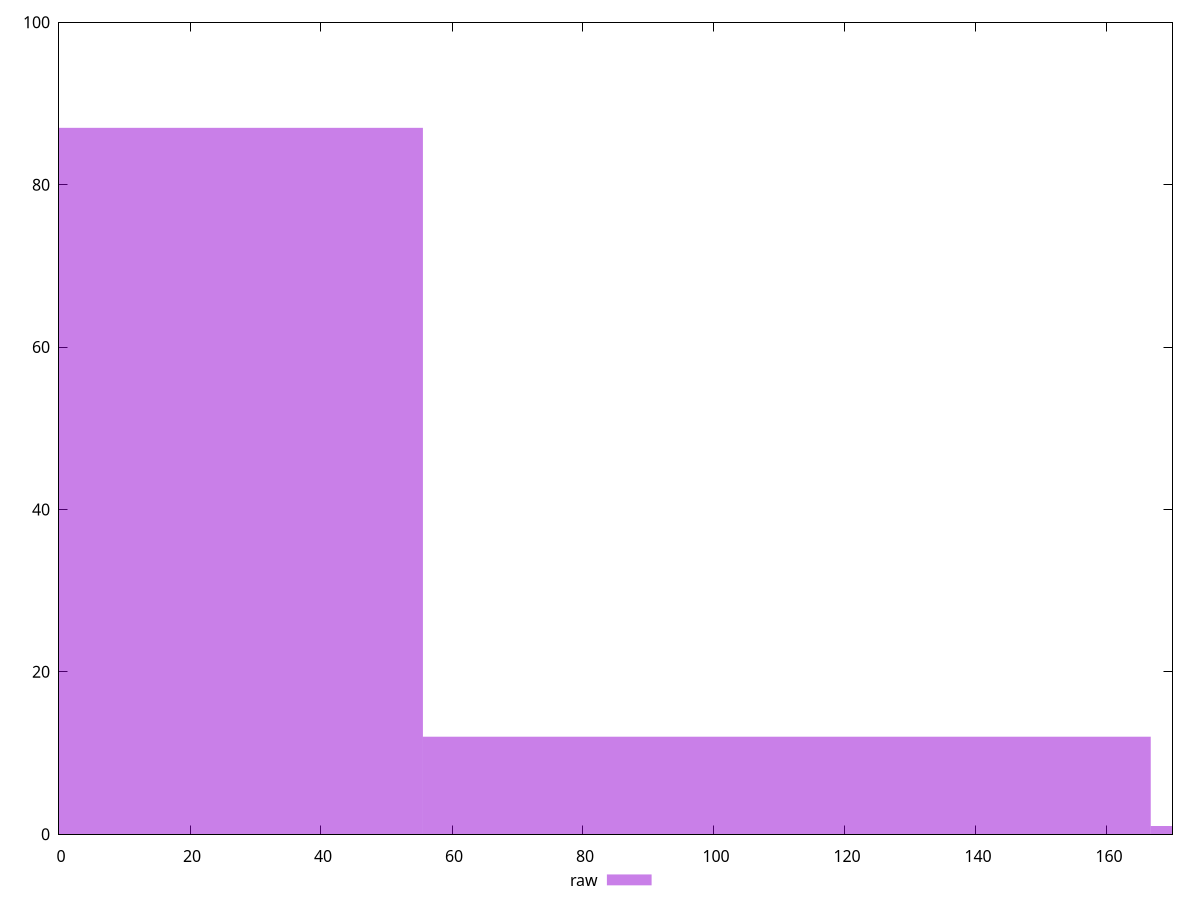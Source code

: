 reset

$raw <<EOF
0 87
222.2394105419374 1
111.1197052709687 12
EOF

set key outside below
set boxwidth 111.1197052709687
set xrange [0:170]
set yrange [0:100]
set trange [0:100]
set style fill transparent solid 0.5 noborder
set terminal svg size 640, 490 enhanced background rgb 'white'
set output "reports/report_00028_2021-02-24T12-49-42.674Z/unused-css-rules/samples/music/raw/histogram.svg"

plot $raw title "raw" with boxes

reset
